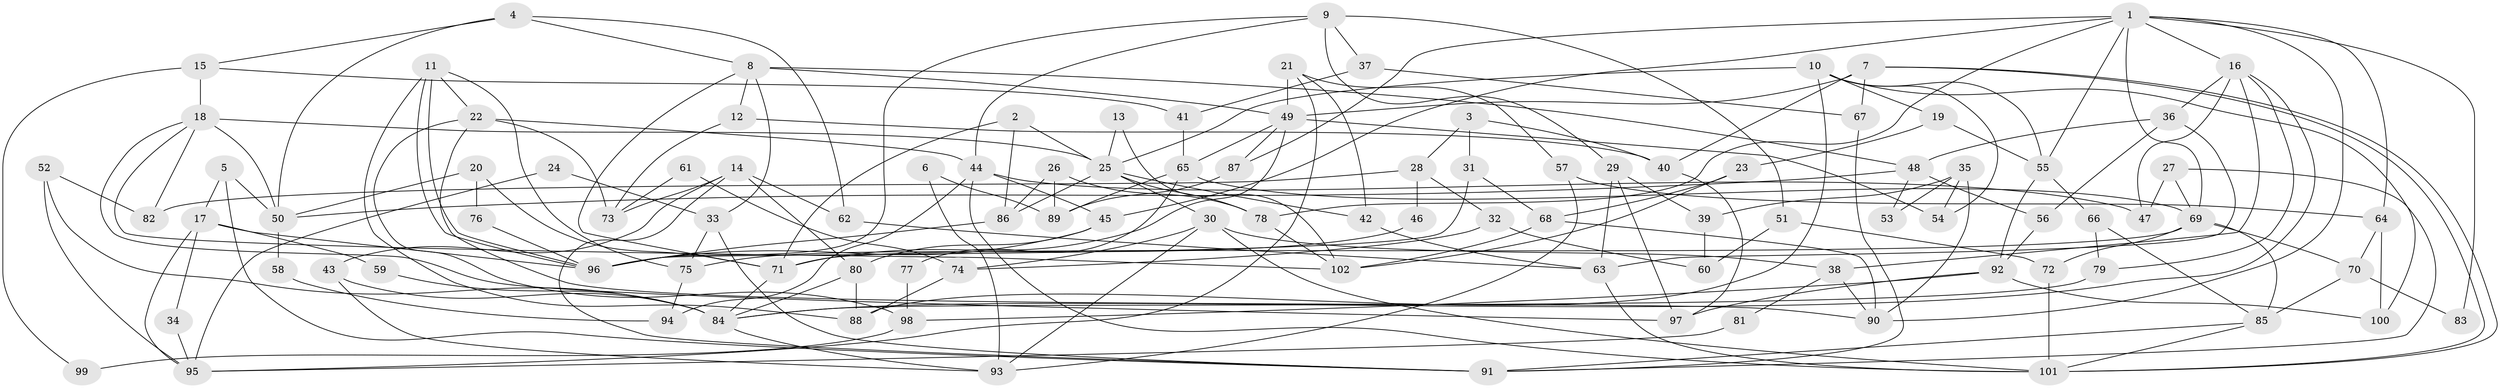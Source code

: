 // Generated by graph-tools (version 1.1) at 2025/50/03/09/25 04:50:05]
// undirected, 102 vertices, 204 edges
graph export_dot {
graph [start="1"]
  node [color=gray90,style=filled];
  1;
  2;
  3;
  4;
  5;
  6;
  7;
  8;
  9;
  10;
  11;
  12;
  13;
  14;
  15;
  16;
  17;
  18;
  19;
  20;
  21;
  22;
  23;
  24;
  25;
  26;
  27;
  28;
  29;
  30;
  31;
  32;
  33;
  34;
  35;
  36;
  37;
  38;
  39;
  40;
  41;
  42;
  43;
  44;
  45;
  46;
  47;
  48;
  49;
  50;
  51;
  52;
  53;
  54;
  55;
  56;
  57;
  58;
  59;
  60;
  61;
  62;
  63;
  64;
  65;
  66;
  67;
  68;
  69;
  70;
  71;
  72;
  73;
  74;
  75;
  76;
  77;
  78;
  79;
  80;
  81;
  82;
  83;
  84;
  85;
  86;
  87;
  88;
  89;
  90;
  91;
  92;
  93;
  94;
  95;
  96;
  97;
  98;
  99;
  100;
  101;
  102;
  1 -- 69;
  1 -- 78;
  1 -- 16;
  1 -- 45;
  1 -- 55;
  1 -- 64;
  1 -- 83;
  1 -- 87;
  1 -- 90;
  2 -- 25;
  2 -- 86;
  2 -- 71;
  3 -- 31;
  3 -- 40;
  3 -- 28;
  4 -- 62;
  4 -- 50;
  4 -- 8;
  4 -- 15;
  5 -- 91;
  5 -- 17;
  5 -- 50;
  6 -- 93;
  6 -- 89;
  7 -- 49;
  7 -- 101;
  7 -- 101;
  7 -- 40;
  7 -- 67;
  8 -- 48;
  8 -- 12;
  8 -- 33;
  8 -- 49;
  8 -- 71;
  9 -- 29;
  9 -- 96;
  9 -- 37;
  9 -- 44;
  9 -- 51;
  10 -- 55;
  10 -- 25;
  10 -- 19;
  10 -- 54;
  10 -- 88;
  10 -- 100;
  11 -- 22;
  11 -- 96;
  11 -- 96;
  11 -- 75;
  11 -- 88;
  12 -- 73;
  12 -- 40;
  13 -- 25;
  13 -- 102;
  14 -- 80;
  14 -- 91;
  14 -- 43;
  14 -- 62;
  14 -- 73;
  15 -- 18;
  15 -- 41;
  15 -- 99;
  16 -- 36;
  16 -- 38;
  16 -- 47;
  16 -- 79;
  16 -- 84;
  17 -- 95;
  17 -- 96;
  17 -- 34;
  17 -- 59;
  18 -- 97;
  18 -- 25;
  18 -- 50;
  18 -- 82;
  18 -- 102;
  19 -- 55;
  19 -- 23;
  20 -- 50;
  20 -- 71;
  20 -- 76;
  21 -- 49;
  21 -- 57;
  21 -- 42;
  21 -- 95;
  22 -- 44;
  22 -- 90;
  22 -- 73;
  22 -- 98;
  23 -- 68;
  23 -- 102;
  24 -- 95;
  24 -- 33;
  25 -- 30;
  25 -- 78;
  25 -- 42;
  25 -- 86;
  26 -- 86;
  26 -- 89;
  26 -- 78;
  27 -- 47;
  27 -- 69;
  27 -- 91;
  28 -- 32;
  28 -- 46;
  28 -- 82;
  29 -- 97;
  29 -- 63;
  29 -- 39;
  30 -- 101;
  30 -- 93;
  30 -- 38;
  30 -- 74;
  31 -- 96;
  31 -- 68;
  32 -- 74;
  32 -- 60;
  33 -- 91;
  33 -- 75;
  34 -- 95;
  35 -- 54;
  35 -- 90;
  35 -- 39;
  35 -- 53;
  36 -- 56;
  36 -- 63;
  36 -- 48;
  37 -- 41;
  37 -- 67;
  38 -- 81;
  38 -- 90;
  39 -- 60;
  40 -- 97;
  41 -- 65;
  42 -- 63;
  43 -- 84;
  43 -- 93;
  44 -- 45;
  44 -- 47;
  44 -- 94;
  44 -- 101;
  45 -- 80;
  45 -- 96;
  46 -- 75;
  48 -- 50;
  48 -- 53;
  48 -- 56;
  49 -- 71;
  49 -- 54;
  49 -- 65;
  49 -- 87;
  50 -- 58;
  51 -- 72;
  51 -- 60;
  52 -- 84;
  52 -- 82;
  52 -- 95;
  55 -- 66;
  55 -- 92;
  56 -- 92;
  57 -- 93;
  57 -- 64;
  58 -- 94;
  59 -- 84;
  61 -- 73;
  61 -- 74;
  62 -- 63;
  63 -- 101;
  64 -- 70;
  64 -- 100;
  65 -- 69;
  65 -- 77;
  65 -- 89;
  66 -- 85;
  66 -- 79;
  67 -- 91;
  68 -- 102;
  68 -- 90;
  69 -- 85;
  69 -- 71;
  69 -- 70;
  69 -- 72;
  70 -- 85;
  70 -- 83;
  71 -- 84;
  72 -- 101;
  74 -- 88;
  75 -- 94;
  76 -- 96;
  77 -- 98;
  78 -- 102;
  79 -- 84;
  80 -- 88;
  80 -- 84;
  81 -- 95;
  84 -- 93;
  85 -- 101;
  85 -- 91;
  86 -- 96;
  87 -- 89;
  92 -- 100;
  92 -- 97;
  92 -- 98;
  98 -- 99;
}
